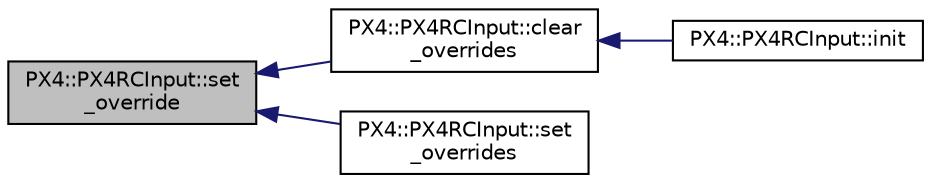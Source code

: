 digraph "PX4::PX4RCInput::set_override"
{
 // INTERACTIVE_SVG=YES
  edge [fontname="Helvetica",fontsize="10",labelfontname="Helvetica",labelfontsize="10"];
  node [fontname="Helvetica",fontsize="10",shape=record];
  rankdir="LR";
  Node1 [label="PX4::PX4RCInput::set\l_override",height=0.2,width=0.4,color="black", fillcolor="grey75", style="filled" fontcolor="black"];
  Node1 -> Node2 [dir="back",color="midnightblue",fontsize="10",style="solid",fontname="Helvetica"];
  Node2 [label="PX4::PX4RCInput::clear\l_overrides",height=0.2,width=0.4,color="black", fillcolor="white", style="filled",URL="$classPX4_1_1PX4RCInput.html#a9e9530af4a0faf5788ef5485a25b7d20"];
  Node2 -> Node3 [dir="back",color="midnightblue",fontsize="10",style="solid",fontname="Helvetica"];
  Node3 [label="PX4::PX4RCInput::init",height=0.2,width=0.4,color="black", fillcolor="white", style="filled",URL="$classPX4_1_1PX4RCInput.html#aa61d6a12f56757b610ff59266eb8179d"];
  Node1 -> Node4 [dir="back",color="midnightblue",fontsize="10",style="solid",fontname="Helvetica"];
  Node4 [label="PX4::PX4RCInput::set\l_overrides",height=0.2,width=0.4,color="black", fillcolor="white", style="filled",URL="$classPX4_1_1PX4RCInput.html#acb7fe555225dde91773e07ce16339b37"];
}
